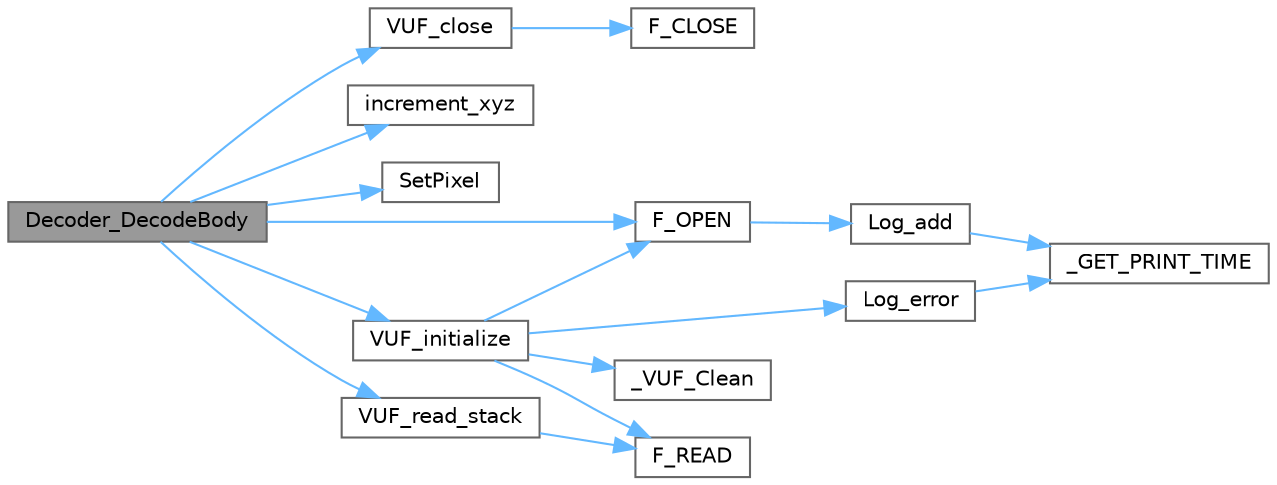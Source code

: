 digraph "Decoder_DecodeBody"
{
 // LATEX_PDF_SIZE
  bgcolor="transparent";
  edge [fontname=Helvetica,fontsize=10,labelfontname=Helvetica,labelfontsize=10];
  node [fontname=Helvetica,fontsize=10,shape=box,height=0.2,width=0.4];
  rankdir="LR";
  Node1 [id="Node000001",label="Decoder_DecodeBody",height=0.2,width=0.4,color="gray40", fillcolor="grey60", style="filled", fontcolor="black",tooltip=" "];
  Node1 -> Node2 [id="edge1_Node000001_Node000002",color="steelblue1",style="solid",tooltip=" "];
  Node2 [id="Node000002",label="F_OPEN",height=0.2,width=0.4,color="grey40", fillcolor="white", style="filled",URL="$dc/d5d/a00278.html#a05d25080a4592a86386f6d0d3d48496c",tooltip=" "];
  Node2 -> Node3 [id="edge2_Node000002_Node000003",color="steelblue1",style="solid",tooltip=" "];
  Node3 [id="Node000003",label="Log_add",height=0.2,width=0.4,color="grey40", fillcolor="white", style="filled",URL="$d5/d42/a00269.html#a61353ebf0328d8bd1f61f224305e64bb",tooltip=" "];
  Node3 -> Node4 [id="edge3_Node000003_Node000004",color="steelblue1",style="solid",tooltip=" "];
  Node4 [id="Node000004",label="_GET_PRINT_TIME",height=0.2,width=0.4,color="grey40", fillcolor="white", style="filled",URL="$d5/d42/a00269.html#a89eb41300c751659cb27ad5955449bdc",tooltip=" "];
  Node1 -> Node5 [id="edge4_Node000001_Node000005",color="steelblue1",style="solid",tooltip=" "];
  Node5 [id="Node000005",label="increment_xyz",height=0.2,width=0.4,color="grey40", fillcolor="white", style="filled",URL="$d1/dc6/a00347.html#aeb5d9c2d8630941218ec7b26a666bd61",tooltip=" "];
  Node1 -> Node6 [id="edge5_Node000001_Node000006",color="steelblue1",style="solid",tooltip=" "];
  Node6 [id="Node000006",label="SetPixel",height=0.2,width=0.4,color="grey40", fillcolor="white", style="filled",URL="$d0/d39/a00314.html#aefaa1253ccc17864ac32b9d685b821d4",tooltip=" "];
  Node1 -> Node7 [id="edge6_Node000001_Node000007",color="steelblue1",style="solid",tooltip=" "];
  Node7 [id="Node000007",label="VUF_close",height=0.2,width=0.4,color="grey40", fillcolor="white", style="filled",URL="$dc/d84/a00338.html#ad54b8d6492e4c149c7f1232e3eda58be",tooltip=" "];
  Node7 -> Node8 [id="edge7_Node000007_Node000008",color="steelblue1",style="solid",tooltip=" "];
  Node8 [id="Node000008",label="F_CLOSE",height=0.2,width=0.4,color="grey40", fillcolor="white", style="filled",URL="$dc/d5d/a00278.html#ad62e6a72675aa7b389460e97f4e6d998",tooltip=" "];
  Node1 -> Node9 [id="edge8_Node000001_Node000009",color="steelblue1",style="solid",tooltip=" "];
  Node9 [id="Node000009",label="VUF_initialize",height=0.2,width=0.4,color="grey40", fillcolor="white", style="filled",URL="$dc/d84/a00338.html#a07ca21a87dab6f536b7f4d69050f5602",tooltip=" "];
  Node9 -> Node10 [id="edge9_Node000009_Node000010",color="steelblue1",style="solid",tooltip=" "];
  Node10 [id="Node000010",label="_VUF_Clean",height=0.2,width=0.4,color="grey40", fillcolor="white", style="filled",URL="$dc/d84/a00338.html#ab232dbf9e1e9abf226e94b02fe510da4",tooltip=" "];
  Node9 -> Node2 [id="edge10_Node000009_Node000002",color="steelblue1",style="solid",tooltip=" "];
  Node9 -> Node11 [id="edge11_Node000009_Node000011",color="steelblue1",style="solid",tooltip=" "];
  Node11 [id="Node000011",label="F_READ",height=0.2,width=0.4,color="grey40", fillcolor="white", style="filled",URL="$dc/d5d/a00278.html#a6d14febd2771048b4a06dd86ea17718d",tooltip=" "];
  Node9 -> Node12 [id="edge12_Node000009_Node000012",color="steelblue1",style="solid",tooltip=" "];
  Node12 [id="Node000012",label="Log_error",height=0.2,width=0.4,color="grey40", fillcolor="white", style="filled",URL="$d5/d42/a00269.html#ad795690a809192117add6898be812267",tooltip=" "];
  Node12 -> Node4 [id="edge13_Node000012_Node000004",color="steelblue1",style="solid",tooltip=" "];
  Node1 -> Node13 [id="edge14_Node000001_Node000013",color="steelblue1",style="solid",tooltip=" "];
  Node13 [id="Node000013",label="VUF_read_stack",height=0.2,width=0.4,color="grey40", fillcolor="white", style="filled",URL="$dc/d84/a00338.html#aafa9034f88afca6a726a84673d063889",tooltip=" "];
  Node13 -> Node11 [id="edge15_Node000013_Node000011",color="steelblue1",style="solid",tooltip=" "];
}
